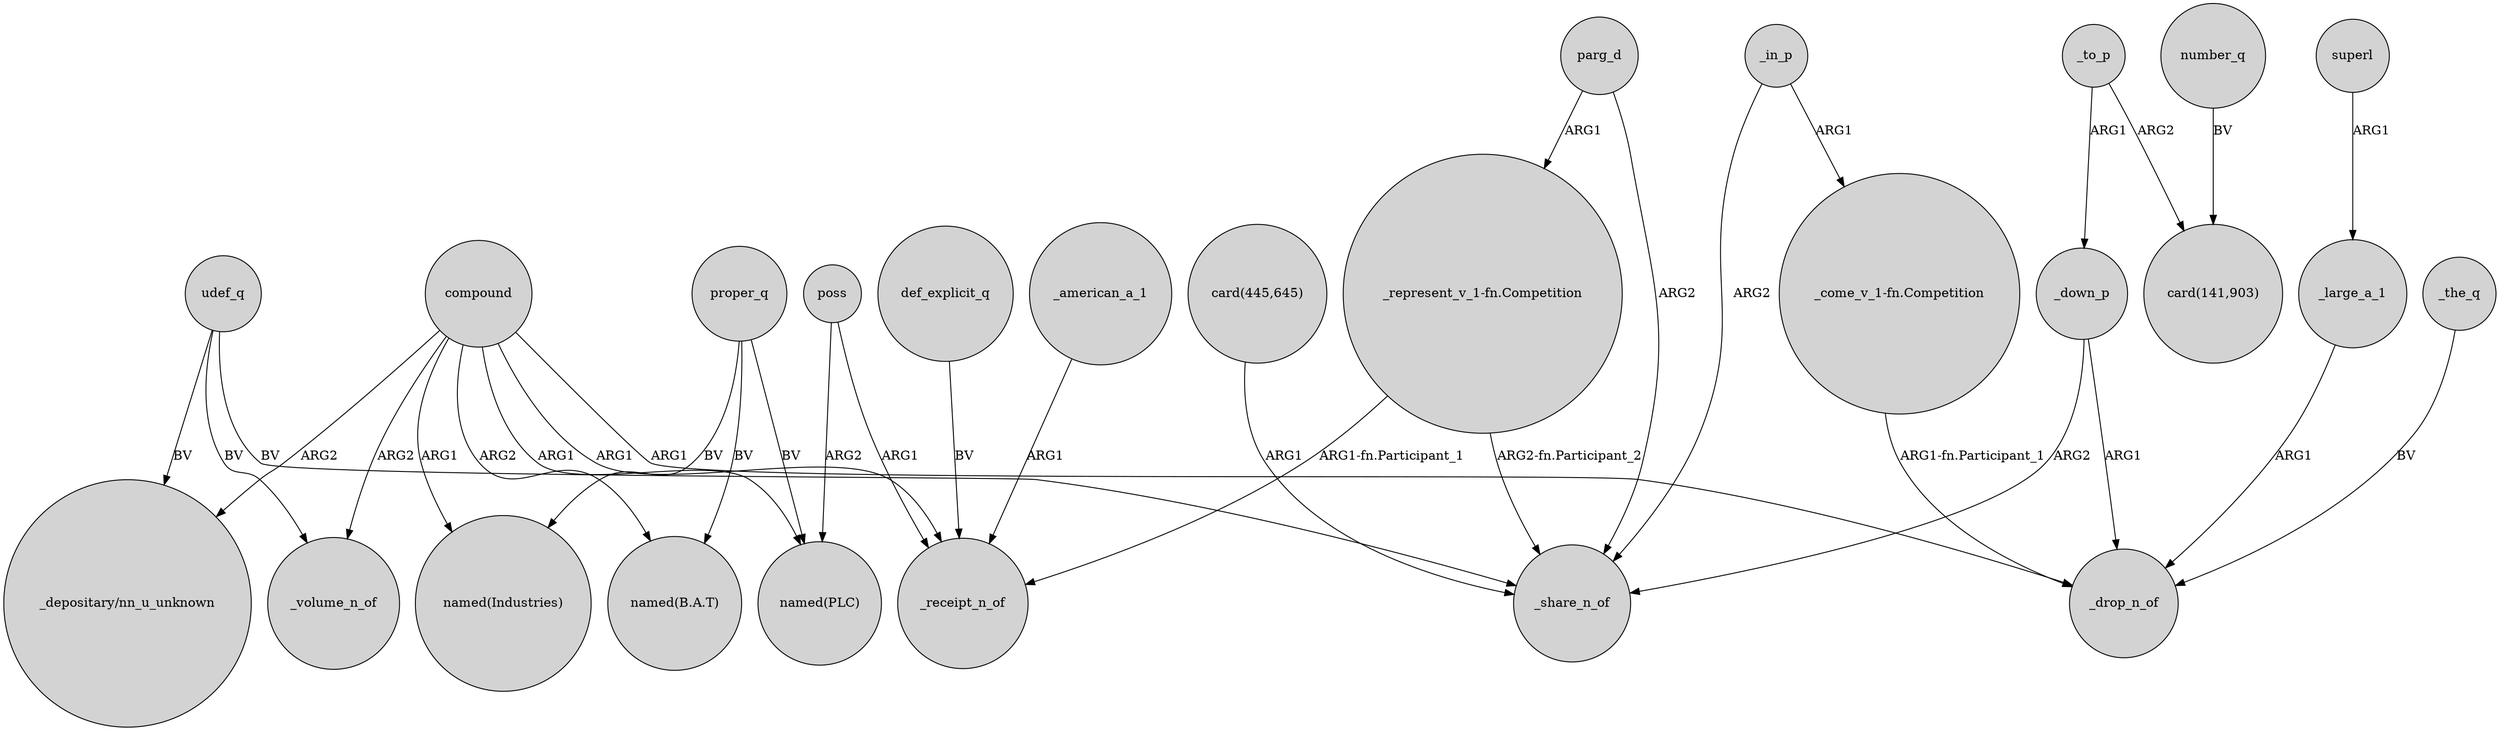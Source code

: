 digraph {
	node [shape=circle style=filled]
	udef_q -> "_depositary/nn_u_unknown" [label=BV]
	proper_q -> "named(Industries)" [label=BV]
	number_q -> "card(141,903)" [label=BV]
	_in_p -> "_come_v_1-fn.Competition" [label=ARG1]
	_large_a_1 -> _drop_n_of [label=ARG1]
	proper_q -> "named(PLC)" [label=BV]
	"card(445,645)" -> _share_n_of [label=ARG1]
	compound -> "_depositary/nn_u_unknown" [label=ARG2]
	compound -> _volume_n_of [label=ARG2]
	compound -> "named(Industries)" [label=ARG1]
	poss -> "named(PLC)" [label=ARG2]
	"_come_v_1-fn.Competition" -> _drop_n_of [label="ARG1-fn.Participant_1"]
	compound -> "named(PLC)" [label=ARG1]
	udef_q -> _volume_n_of [label=BV]
	_to_p -> _down_p [label=ARG1]
	"_represent_v_1-fn.Competition" -> _share_n_of [label="ARG2-fn.Participant_2"]
	parg_d -> "_represent_v_1-fn.Competition" [label=ARG1]
	compound -> _receipt_n_of [label=ARG1]
	compound -> "named(B.A.T)" [label=ARG2]
	_the_q -> _drop_n_of [label=BV]
	udef_q -> _share_n_of [label=BV]
	_american_a_1 -> _receipt_n_of [label=ARG1]
	"_represent_v_1-fn.Competition" -> _receipt_n_of [label="ARG1-fn.Participant_1"]
	parg_d -> _share_n_of [label=ARG2]
	_down_p -> _share_n_of [label=ARG2]
	_down_p -> _drop_n_of [label=ARG1]
	compound -> _drop_n_of [label=ARG1]
	_in_p -> _share_n_of [label=ARG2]
	def_explicit_q -> _receipt_n_of [label=BV]
	superl -> _large_a_1 [label=ARG1]
	proper_q -> "named(B.A.T)" [label=BV]
	_to_p -> "card(141,903)" [label=ARG2]
	poss -> _receipt_n_of [label=ARG1]
}
